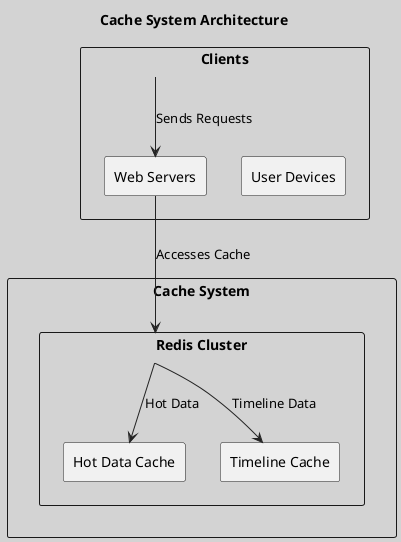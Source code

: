 @startuml

skinparam backgroundColor #D3D3D3
skinparam class {
    BackgroundColor #FFFFFF
        BorderColor #222
        ArrowColor #222
        FontName "Arial"
        FontSize 14
}

title Cache System Architecture

rectangle "Clients" as Clients {
    rectangle "User Devices" as UD
        rectangle "Web Servers" as WS
}

rectangle "Cache System" as Cache {
    rectangle "Redis Cluster" as Redis {
        rectangle "Hot Data Cache" as HDC
            rectangle "Timeline Cache" as TC
    }
}

Clients -down-> WS : Sends Requests
WS -down-> Redis : Accesses Cache
Redis -down-> HDC : Hot Data
Redis -down-> TC : Timeline Data

@enduml
